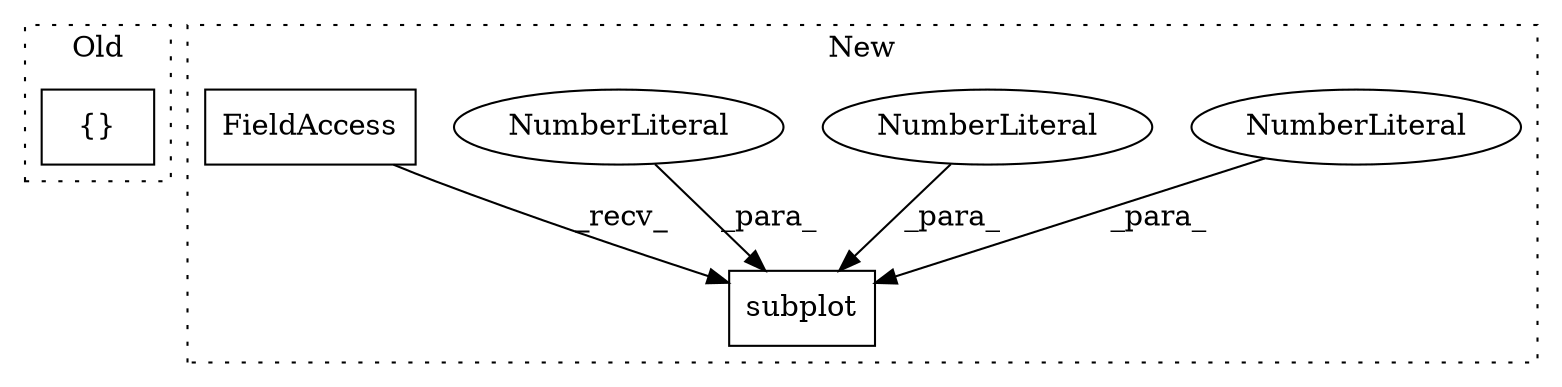digraph G {
subgraph cluster0 {
1 [label="{}" a="4" s="539,963" l="1,1" shape="box"];
label = "Old";
style="dotted";
}
subgraph cluster1 {
2 [label="subplot" a="32" s="1176,1189" l="8,1" shape="box"];
3 [label="NumberLiteral" a="34" s="1188" l="1" shape="ellipse"];
4 [label="NumberLiteral" a="34" s="1184" l="1" shape="ellipse"];
5 [label="NumberLiteral" a="34" s="1186" l="1" shape="ellipse"];
6 [label="FieldAccess" a="22" s="1158" l="10" shape="box"];
label = "New";
style="dotted";
}
3 -> 2 [label="_para_"];
4 -> 2 [label="_para_"];
5 -> 2 [label="_para_"];
6 -> 2 [label="_recv_"];
}